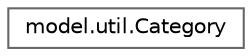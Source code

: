 digraph "Graphical Class Hierarchy"
{
 // LATEX_PDF_SIZE
  bgcolor="transparent";
  edge [fontname=Helvetica,fontsize=10,labelfontname=Helvetica,labelfontsize=10];
  node [fontname=Helvetica,fontsize=10,shape=box,height=0.2,width=0.4];
  rankdir="LR";
  Node0 [id="Node000000",label="model.util.Category",height=0.2,width=0.4,color="grey40", fillcolor="white", style="filled",URL="$enummodel_1_1util_1_1Category.html",tooltip="This enum represents the different categories of moves in the game."];
}
